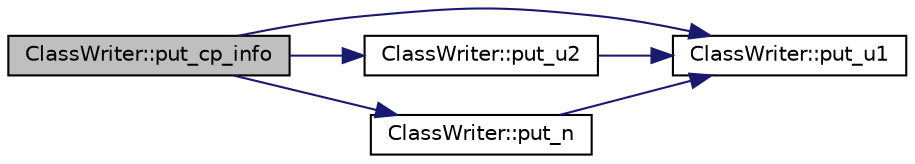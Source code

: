 digraph "ClassWriter::put_cp_info"
{
  bgcolor="transparent";
  edge [fontname="Helvetica",fontsize="10",labelfontname="Helvetica",labelfontsize="10"];
  node [fontname="Helvetica",fontsize="10",shape=record];
  rankdir="LR";
  Node7 [label="ClassWriter::put_cp_info",height=0.2,width=0.4,color="black", fillcolor="grey75", style="filled", fontcolor="black"];
  Node7 -> Node8 [color="midnightblue",fontsize="10",style="solid"];
  Node8 [label="ClassWriter::put_u1",height=0.2,width=0.4,color="black",URL="$classClassWriter.html#a07332eb8e8e5ead72834e286cf8a6bd4",tooltip="Puts an unsigned char into the data buffer, in network order. "];
  Node7 -> Node9 [color="midnightblue",fontsize="10",style="solid"];
  Node9 [label="ClassWriter::put_u2",height=0.2,width=0.4,color="black",URL="$classClassWriter.html#a0304019dd68dd830fac5c67971ed2070",tooltip="Puts an unsigned short into the data buffer, in network order. "];
  Node9 -> Node8 [color="midnightblue",fontsize="10",style="solid"];
  Node7 -> Node10 [color="midnightblue",fontsize="10",style="solid"];
  Node10 [label="ClassWriter::put_n",height=0.2,width=0.4,color="black",URL="$classClassWriter.html#aa527b917e9f3628ceaeccb95d30bfbb9",tooltip="Puts the given vector into the data buffer. "];
  Node10 -> Node8 [color="midnightblue",fontsize="10",style="solid"];
}
